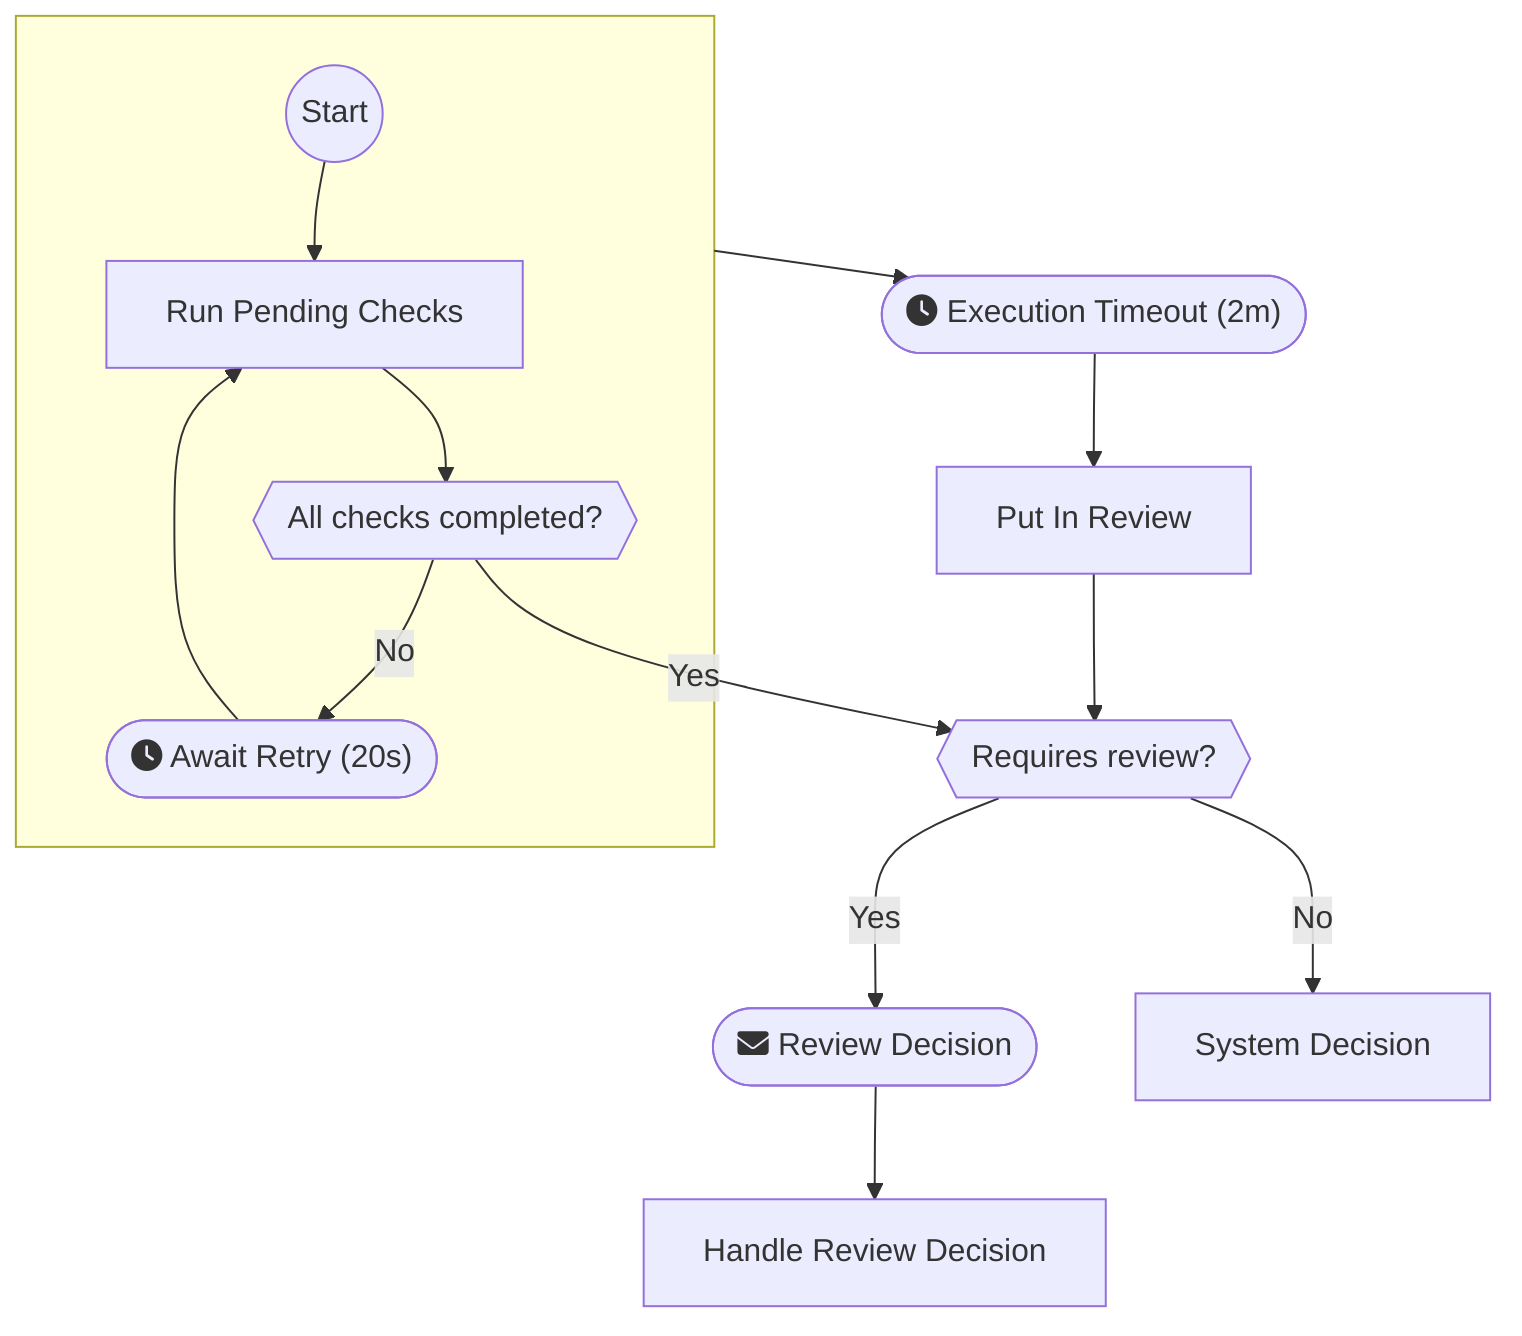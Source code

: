 flowchart TD
node0@{ shape: circle, label: "Start"}
subgraph node1 [" "]
node2["Run Pending Checks"]
node0 --> node2
node3@{ shape: hex, label: "All checks completed?"}
node2 --> node3
node4@{ shape: stadium, label: "fa:fa-clock Await Retry (20s)"}
node3 -->|"No"| node4
node4 --> node2
end
node7@{ shape: stadium, label: "fa:fa-clock Execution Timeout (2m)"}
node1 --> node7
node8["Put In Review"]
node7 --> node8
node9@{ shape: hex, label: "Requires review?"}
node8 --> node9
node3 -->|"Yes"| node9
node10@{ shape: stadium, label: "fa:fa-envelope Review Decision"}
node11["Handle Review Decision"]
node10 --> node11
node9 -->|"Yes"| node10
node12["System Decision"]
node9 -->|"No"| node12
classDef executed fill:#0e0
classDef checkpoint fill:transparent,stroke-dasharray:5 5,stroke:black
classDef checkpoint-executed fill:transparent,stroke-dasharray:5 5,stroke:#0e0